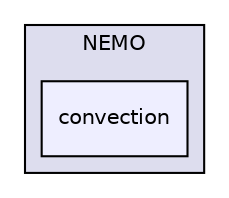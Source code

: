digraph "SU2_CFD/include/numerics/NEMO/convection" {
  compound=true
  node [ fontsize="10", fontname="Helvetica"];
  edge [ labelfontsize="10", labelfontname="Helvetica"];
  subgraph clusterdir_9f868db1fd3ece50d1be3ec4214145d6 {
    graph [ bgcolor="#ddddee", pencolor="black", label="NEMO" fontname="Helvetica", fontsize="10", URL="dir_9f868db1fd3ece50d1be3ec4214145d6.html"]
  dir_d2227a4a0023f2b02c665b3c56d6c2bb [shape=box, label="convection", style="filled", fillcolor="#eeeeff", pencolor="black", URL="dir_d2227a4a0023f2b02c665b3c56d6c2bb.html"];
  }
}
